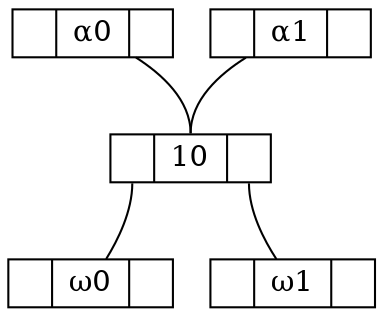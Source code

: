 graph "2 binairy tree general" {
	node [height=.1 shape=record]
	10:f0 -- "ω0"
	"ω0" [label="<f0> |<f1> ω0|<f2>"]
	10:f2 -- "ω1"
	"ω1" [label="<f0> |<f1> ω1|<f2>"]
	"α0" -- 10:f1
	"α0" [label="<f0> |<f1> α0|<f2>"]
	"α1" -- 10:f1
	"α1" [label="<f0> |<f1> α1|<f2>"]
	10 [label="<f0> |<f1> 10|<f2>"]
}
